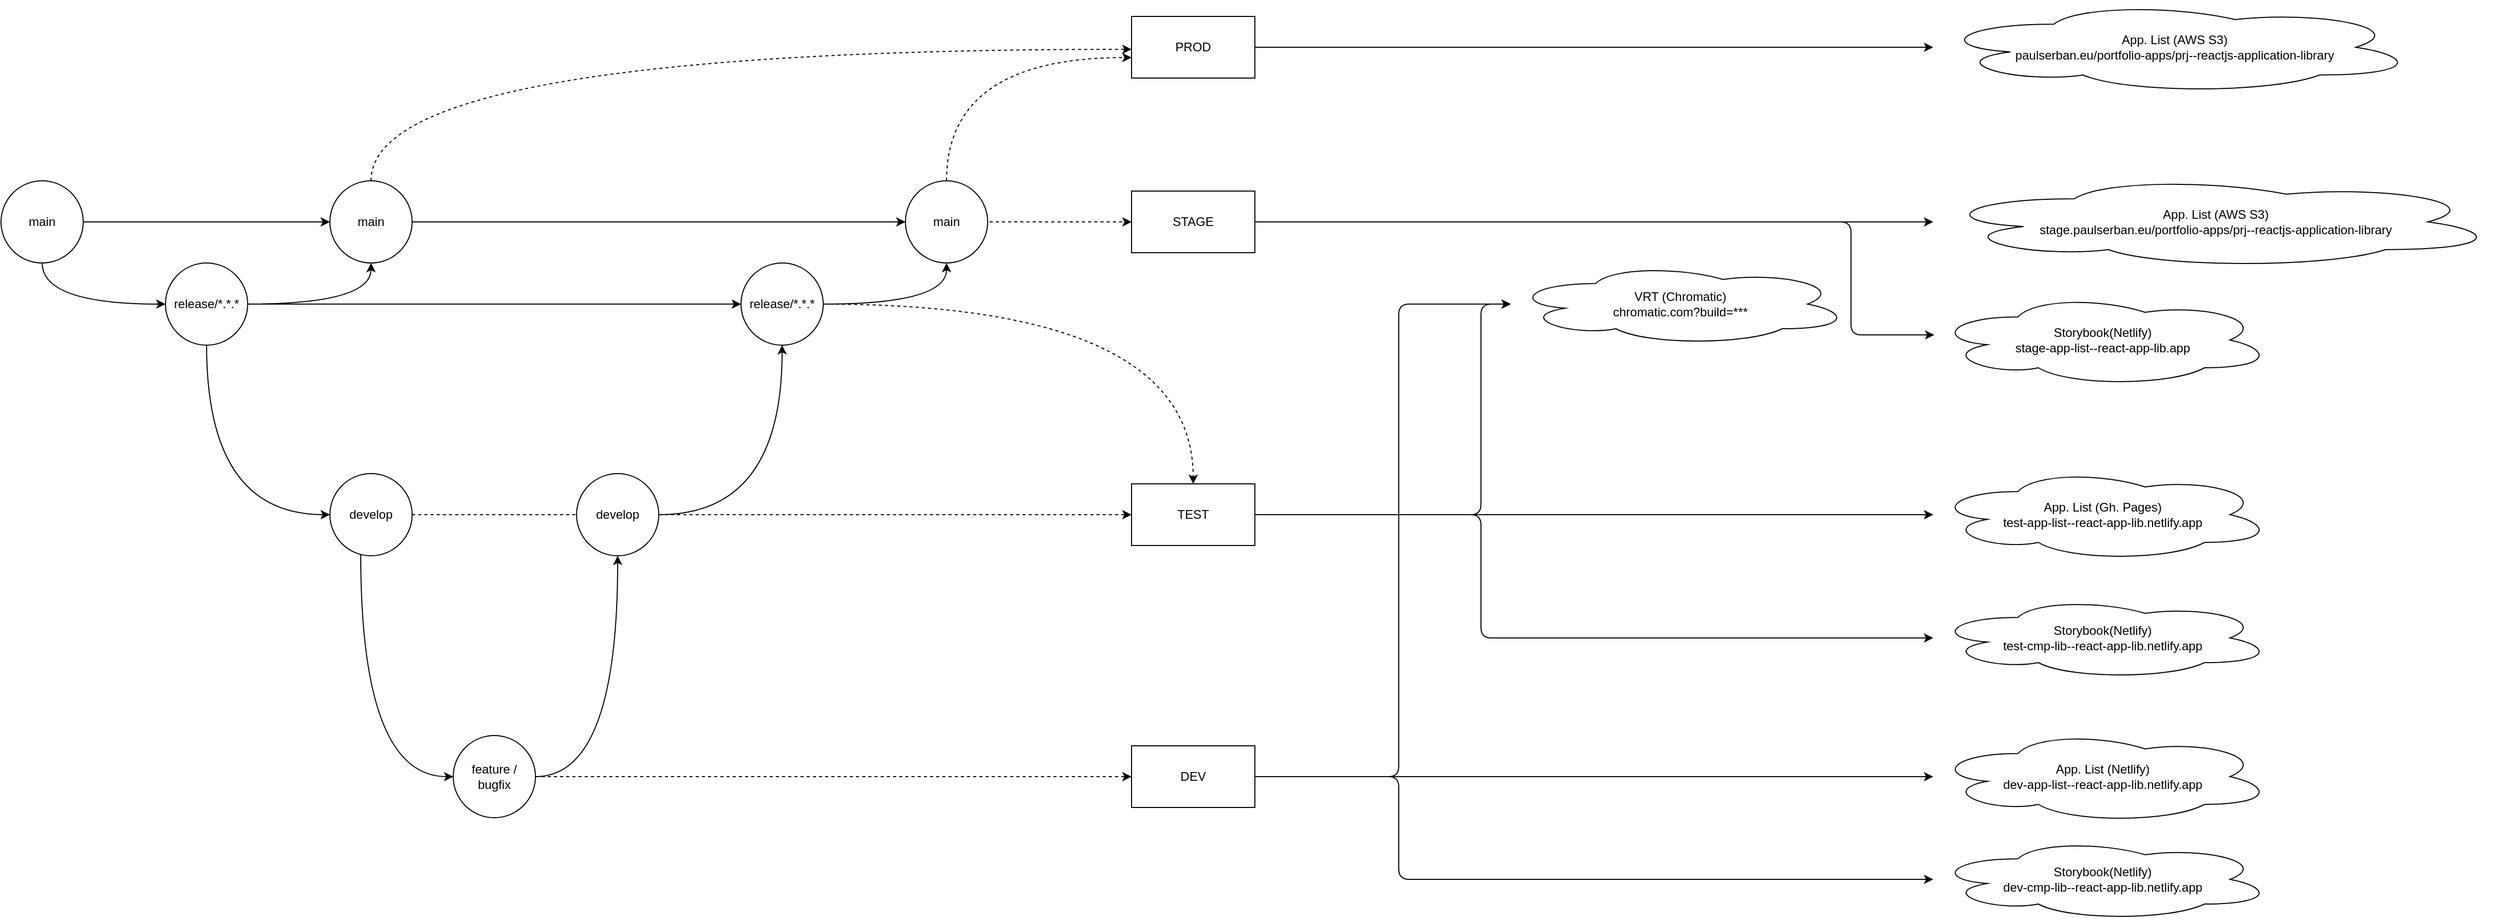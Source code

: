 <mxfile>
    <diagram id="NIzfng-ZdDpY-PZXQT2d" name="Page-1">
        <mxGraphModel dx="725" dy="1185" grid="1" gridSize="10" guides="1" tooltips="1" connect="1" arrows="1" fold="1" page="1" pageScale="1" pageWidth="1169" pageHeight="827" math="0" shadow="0">
            <root>
                <mxCell id="0"/>
                <mxCell id="1" parent="0"/>
                <mxCell id="12" style="edgeStyle=orthogonalEdgeStyle;curved=1;html=1;entryX=0;entryY=0.5;entryDx=0;entryDy=0;" parent="1" source="6" target="7" edge="1">
                    <mxGeometry relative="1" as="geometry">
                        <Array as="points">
                            <mxPoint x="470" y="860"/>
                        </Array>
                    </mxGeometry>
                </mxCell>
                <mxCell id="14" style="edgeStyle=orthogonalEdgeStyle;curved=1;html=1;dashed=1;" parent="1" source="6" target="40" edge="1">
                    <mxGeometry relative="1" as="geometry">
                        <mxPoint x="1220" y="605" as="targetPoint"/>
                    </mxGeometry>
                </mxCell>
                <mxCell id="6" value="develop" style="ellipse;whiteSpace=wrap;html=1;" parent="1" vertex="1">
                    <mxGeometry x="440" y="565" width="80" height="80" as="geometry"/>
                </mxCell>
                <mxCell id="15" style="edgeStyle=orthogonalEdgeStyle;curved=1;html=1;dashed=1;" parent="1" source="7" target="32" edge="1">
                    <mxGeometry relative="1" as="geometry">
                        <mxPoint x="1220" y="860" as="targetPoint"/>
                    </mxGeometry>
                </mxCell>
                <mxCell id="21" style="edgeStyle=orthogonalEdgeStyle;curved=1;html=1;" parent="1" source="7" target="20" edge="1">
                    <mxGeometry relative="1" as="geometry"/>
                </mxCell>
                <mxCell id="7" value="feature / bugfix" style="ellipse;whiteSpace=wrap;html=1;" parent="1" vertex="1">
                    <mxGeometry x="560" y="820" width="80" height="80" as="geometry"/>
                </mxCell>
                <mxCell id="10" style="edgeStyle=orthogonalEdgeStyle;html=1;entryX=0;entryY=0.5;entryDx=0;entryDy=0;curved=1;exitX=0.5;exitY=1;exitDx=0;exitDy=0;" parent="1" source="8" target="9" edge="1">
                    <mxGeometry relative="1" as="geometry"/>
                </mxCell>
                <mxCell id="13" style="edgeStyle=orthogonalEdgeStyle;curved=1;html=1;dashed=1;" parent="1" source="8" target="41" edge="1">
                    <mxGeometry relative="1" as="geometry">
                        <mxPoint x="1220" y="320" as="targetPoint"/>
                    </mxGeometry>
                </mxCell>
                <mxCell id="17" style="edgeStyle=orthogonalEdgeStyle;curved=1;html=1;" parent="1" source="8" target="16" edge="1">
                    <mxGeometry relative="1" as="geometry"/>
                </mxCell>
                <mxCell id="8" value="main" style="ellipse;whiteSpace=wrap;html=1;" parent="1" vertex="1">
                    <mxGeometry x="120" y="280" width="80" height="80" as="geometry"/>
                </mxCell>
                <mxCell id="11" style="edgeStyle=orthogonalEdgeStyle;curved=1;html=1;entryX=0;entryY=0.5;entryDx=0;entryDy=0;" parent="1" source="9" target="6" edge="1">
                    <mxGeometry relative="1" as="geometry">
                        <mxPoint x="320" y="565" as="sourcePoint"/>
                        <Array as="points">
                            <mxPoint x="320" y="605"/>
                        </Array>
                    </mxGeometry>
                </mxCell>
                <mxCell id="18" style="edgeStyle=orthogonalEdgeStyle;curved=1;html=1;entryX=0.5;entryY=1;entryDx=0;entryDy=0;" parent="1" source="9" target="16" edge="1">
                    <mxGeometry relative="1" as="geometry"/>
                </mxCell>
                <mxCell id="26" style="edgeStyle=orthogonalEdgeStyle;curved=1;html=1;" parent="1" source="9" target="22" edge="1">
                    <mxGeometry relative="1" as="geometry"/>
                </mxCell>
                <mxCell id="9" value="release/*.*.*" style="ellipse;whiteSpace=wrap;html=1;" parent="1" vertex="1">
                    <mxGeometry x="280" y="360" width="80" height="80" as="geometry"/>
                </mxCell>
                <mxCell id="19" style="edgeStyle=orthogonalEdgeStyle;curved=1;html=1;dashed=1;" parent="1" source="16" target="42" edge="1">
                    <mxGeometry relative="1" as="geometry">
                        <Array as="points">
                            <mxPoint x="480" y="152"/>
                        </Array>
                        <mxPoint x="1221.212" y="152" as="targetPoint"/>
                    </mxGeometry>
                </mxCell>
                <mxCell id="30" style="edgeStyle=orthogonalEdgeStyle;curved=1;html=1;" parent="1" source="16" target="27" edge="1">
                    <mxGeometry relative="1" as="geometry"/>
                </mxCell>
                <mxCell id="16" value="main" style="ellipse;whiteSpace=wrap;html=1;" parent="1" vertex="1">
                    <mxGeometry x="440" y="280" width="80" height="80" as="geometry"/>
                </mxCell>
                <mxCell id="23" style="edgeStyle=orthogonalEdgeStyle;curved=1;html=1;" parent="1" source="20" target="22" edge="1">
                    <mxGeometry relative="1" as="geometry">
                        <mxPoint x="880" y="565" as="targetPoint"/>
                        <Array as="points">
                            <mxPoint x="880" y="605"/>
                        </Array>
                    </mxGeometry>
                </mxCell>
                <mxCell id="20" value="develop" style="ellipse;whiteSpace=wrap;html=1;" parent="1" vertex="1">
                    <mxGeometry x="680" y="565" width="80" height="80" as="geometry"/>
                </mxCell>
                <mxCell id="25" style="edgeStyle=orthogonalEdgeStyle;curved=1;html=1;dashed=1;" parent="1" source="22" target="40" edge="1">
                    <mxGeometry relative="1" as="geometry">
                        <mxPoint x="1220" y="480" as="targetPoint"/>
                    </mxGeometry>
                </mxCell>
                <mxCell id="29" style="edgeStyle=orthogonalEdgeStyle;curved=1;html=1;entryX=0.5;entryY=1;entryDx=0;entryDy=0;" parent="1" source="22" target="27" edge="1">
                    <mxGeometry relative="1" as="geometry"/>
                </mxCell>
                <mxCell id="22" value="release/*.*.*" style="ellipse;whiteSpace=wrap;html=1;" parent="1" vertex="1">
                    <mxGeometry x="840" y="360" width="80" height="80" as="geometry"/>
                </mxCell>
                <mxCell id="31" style="edgeStyle=orthogonalEdgeStyle;curved=1;html=1;dashed=1;" parent="1" source="27" target="42" edge="1">
                    <mxGeometry relative="1" as="geometry">
                        <Array as="points">
                            <mxPoint x="1040" y="160"/>
                        </Array>
                        <mxPoint x="1220" y="160" as="targetPoint"/>
                    </mxGeometry>
                </mxCell>
                <mxCell id="27" value="main" style="ellipse;whiteSpace=wrap;html=1;" parent="1" vertex="1">
                    <mxGeometry x="1000" y="280" width="80" height="80" as="geometry"/>
                </mxCell>
                <mxCell id="36" style="edgeStyle=orthogonalEdgeStyle;html=1;" parent="1" source="32" target="33" edge="1">
                    <mxGeometry relative="1" as="geometry"/>
                </mxCell>
                <mxCell id="37" style="edgeStyle=orthogonalEdgeStyle;html=1;" parent="1" source="32" target="34" edge="1">
                    <mxGeometry relative="1" as="geometry">
                        <Array as="points">
                            <mxPoint x="1480" y="860"/>
                            <mxPoint x="1480" y="960"/>
                        </Array>
                    </mxGeometry>
                </mxCell>
                <mxCell id="38" style="edgeStyle=orthogonalEdgeStyle;html=1;" parent="1" source="32" target="35" edge="1">
                    <mxGeometry relative="1" as="geometry">
                        <Array as="points">
                            <mxPoint x="1480" y="860"/>
                            <mxPoint x="1480" y="400"/>
                        </Array>
                    </mxGeometry>
                </mxCell>
                <mxCell id="32" value="DEV" style="whiteSpace=wrap;html=1;" parent="1" vertex="1">
                    <mxGeometry x="1220" y="830" width="120" height="60" as="geometry"/>
                </mxCell>
                <mxCell id="33" value="App. List (Netlify)&lt;br&gt;dev-app-list--react-app-lib.netlify.app" style="ellipse;shape=cloud;whiteSpace=wrap;html=1;" parent="1" vertex="1">
                    <mxGeometry x="2000" y="815" width="330" height="90" as="geometry"/>
                </mxCell>
                <mxCell id="34" value="Storybook(Netlify)&lt;br&gt;dev-cmp-lib--react-app-lib.netlify.app" style="ellipse;shape=cloud;whiteSpace=wrap;html=1;" parent="1" vertex="1">
                    <mxGeometry x="2000" y="920" width="330" height="80" as="geometry"/>
                </mxCell>
                <mxCell id="35" value="VRT (Chromatic)&lt;br&gt;chromatic.com?build=***" style="ellipse;shape=cloud;whiteSpace=wrap;html=1;" parent="1" vertex="1">
                    <mxGeometry x="1589" y="360" width="330" height="80" as="geometry"/>
                </mxCell>
                <mxCell id="45" style="edgeStyle=orthogonalEdgeStyle;html=1;" parent="1" source="40" target="43" edge="1">
                    <mxGeometry relative="1" as="geometry"/>
                </mxCell>
                <mxCell id="46" style="edgeStyle=orthogonalEdgeStyle;html=1;" parent="1" source="40" target="44" edge="1">
                    <mxGeometry relative="1" as="geometry">
                        <Array as="points">
                            <mxPoint x="1560" y="605"/>
                            <mxPoint x="1560" y="725"/>
                        </Array>
                    </mxGeometry>
                </mxCell>
                <mxCell id="47" style="edgeStyle=orthogonalEdgeStyle;html=1;" parent="1" source="40" target="35" edge="1">
                    <mxGeometry relative="1" as="geometry">
                        <Array as="points">
                            <mxPoint x="1560" y="605"/>
                            <mxPoint x="1560" y="400"/>
                        </Array>
                    </mxGeometry>
                </mxCell>
                <mxCell id="40" value="TEST" style="whiteSpace=wrap;html=1;" parent="1" vertex="1">
                    <mxGeometry x="1220" y="575" width="120" height="60" as="geometry"/>
                </mxCell>
                <mxCell id="50" style="edgeStyle=orthogonalEdgeStyle;html=1;" parent="1" source="41" target="48" edge="1">
                    <mxGeometry relative="1" as="geometry"/>
                </mxCell>
                <mxCell id="51" style="edgeStyle=orthogonalEdgeStyle;html=1;" parent="1" source="41" target="49" edge="1">
                    <mxGeometry relative="1" as="geometry">
                        <Array as="points">
                            <mxPoint x="1920" y="320"/>
                            <mxPoint x="1920" y="430"/>
                        </Array>
                    </mxGeometry>
                </mxCell>
                <mxCell id="41" value="STAGE" style="whiteSpace=wrap;html=1;" parent="1" vertex="1">
                    <mxGeometry x="1220" y="290" width="120" height="60" as="geometry"/>
                </mxCell>
                <mxCell id="53" style="edgeStyle=orthogonalEdgeStyle;html=1;" parent="1" source="42" target="52" edge="1">
                    <mxGeometry relative="1" as="geometry"/>
                </mxCell>
                <mxCell id="42" value="PROD" style="whiteSpace=wrap;html=1;" parent="1" vertex="1">
                    <mxGeometry x="1220" y="120" width="120" height="60" as="geometry"/>
                </mxCell>
                <mxCell id="43" value="App. List (Gh. Pages)&lt;br&gt;test-app-list--react-app-lib.netlify.app" style="ellipse;shape=cloud;whiteSpace=wrap;html=1;" parent="1" vertex="1">
                    <mxGeometry x="2000" y="560" width="330" height="90" as="geometry"/>
                </mxCell>
                <mxCell id="44" value="Storybook(Netlify)&lt;br&gt;test-cmp-lib--react-app-lib.netlify.app" style="ellipse;shape=cloud;whiteSpace=wrap;html=1;" parent="1" vertex="1">
                    <mxGeometry x="2000" y="685" width="330" height="80" as="geometry"/>
                </mxCell>
                <mxCell id="48" value="App. List (AWS S3)&lt;br&gt;stage.paulserban.eu/portfolio-apps/prj--reactjs-application-library" style="ellipse;shape=cloud;whiteSpace=wrap;html=1;" parent="1" vertex="1">
                    <mxGeometry x="2000" y="275" width="550" height="90" as="geometry"/>
                </mxCell>
                <mxCell id="49" value="Storybook(Netlify)&lt;br&gt;stage-app-list--react-app-lib.app" style="ellipse;shape=cloud;whiteSpace=wrap;html=1;" parent="1" vertex="1">
                    <mxGeometry x="2000" y="390" width="330" height="90" as="geometry"/>
                </mxCell>
                <mxCell id="52" value="App. List (AWS S3)&lt;br&gt;paulserban.eu/portfolio-apps/prj--reactjs-application-library" style="ellipse;shape=cloud;whiteSpace=wrap;html=1;" parent="1" vertex="1">
                    <mxGeometry x="2000" y="105" width="470" height="90" as="geometry"/>
                </mxCell>
            </root>
        </mxGraphModel>
    </diagram>
</mxfile>